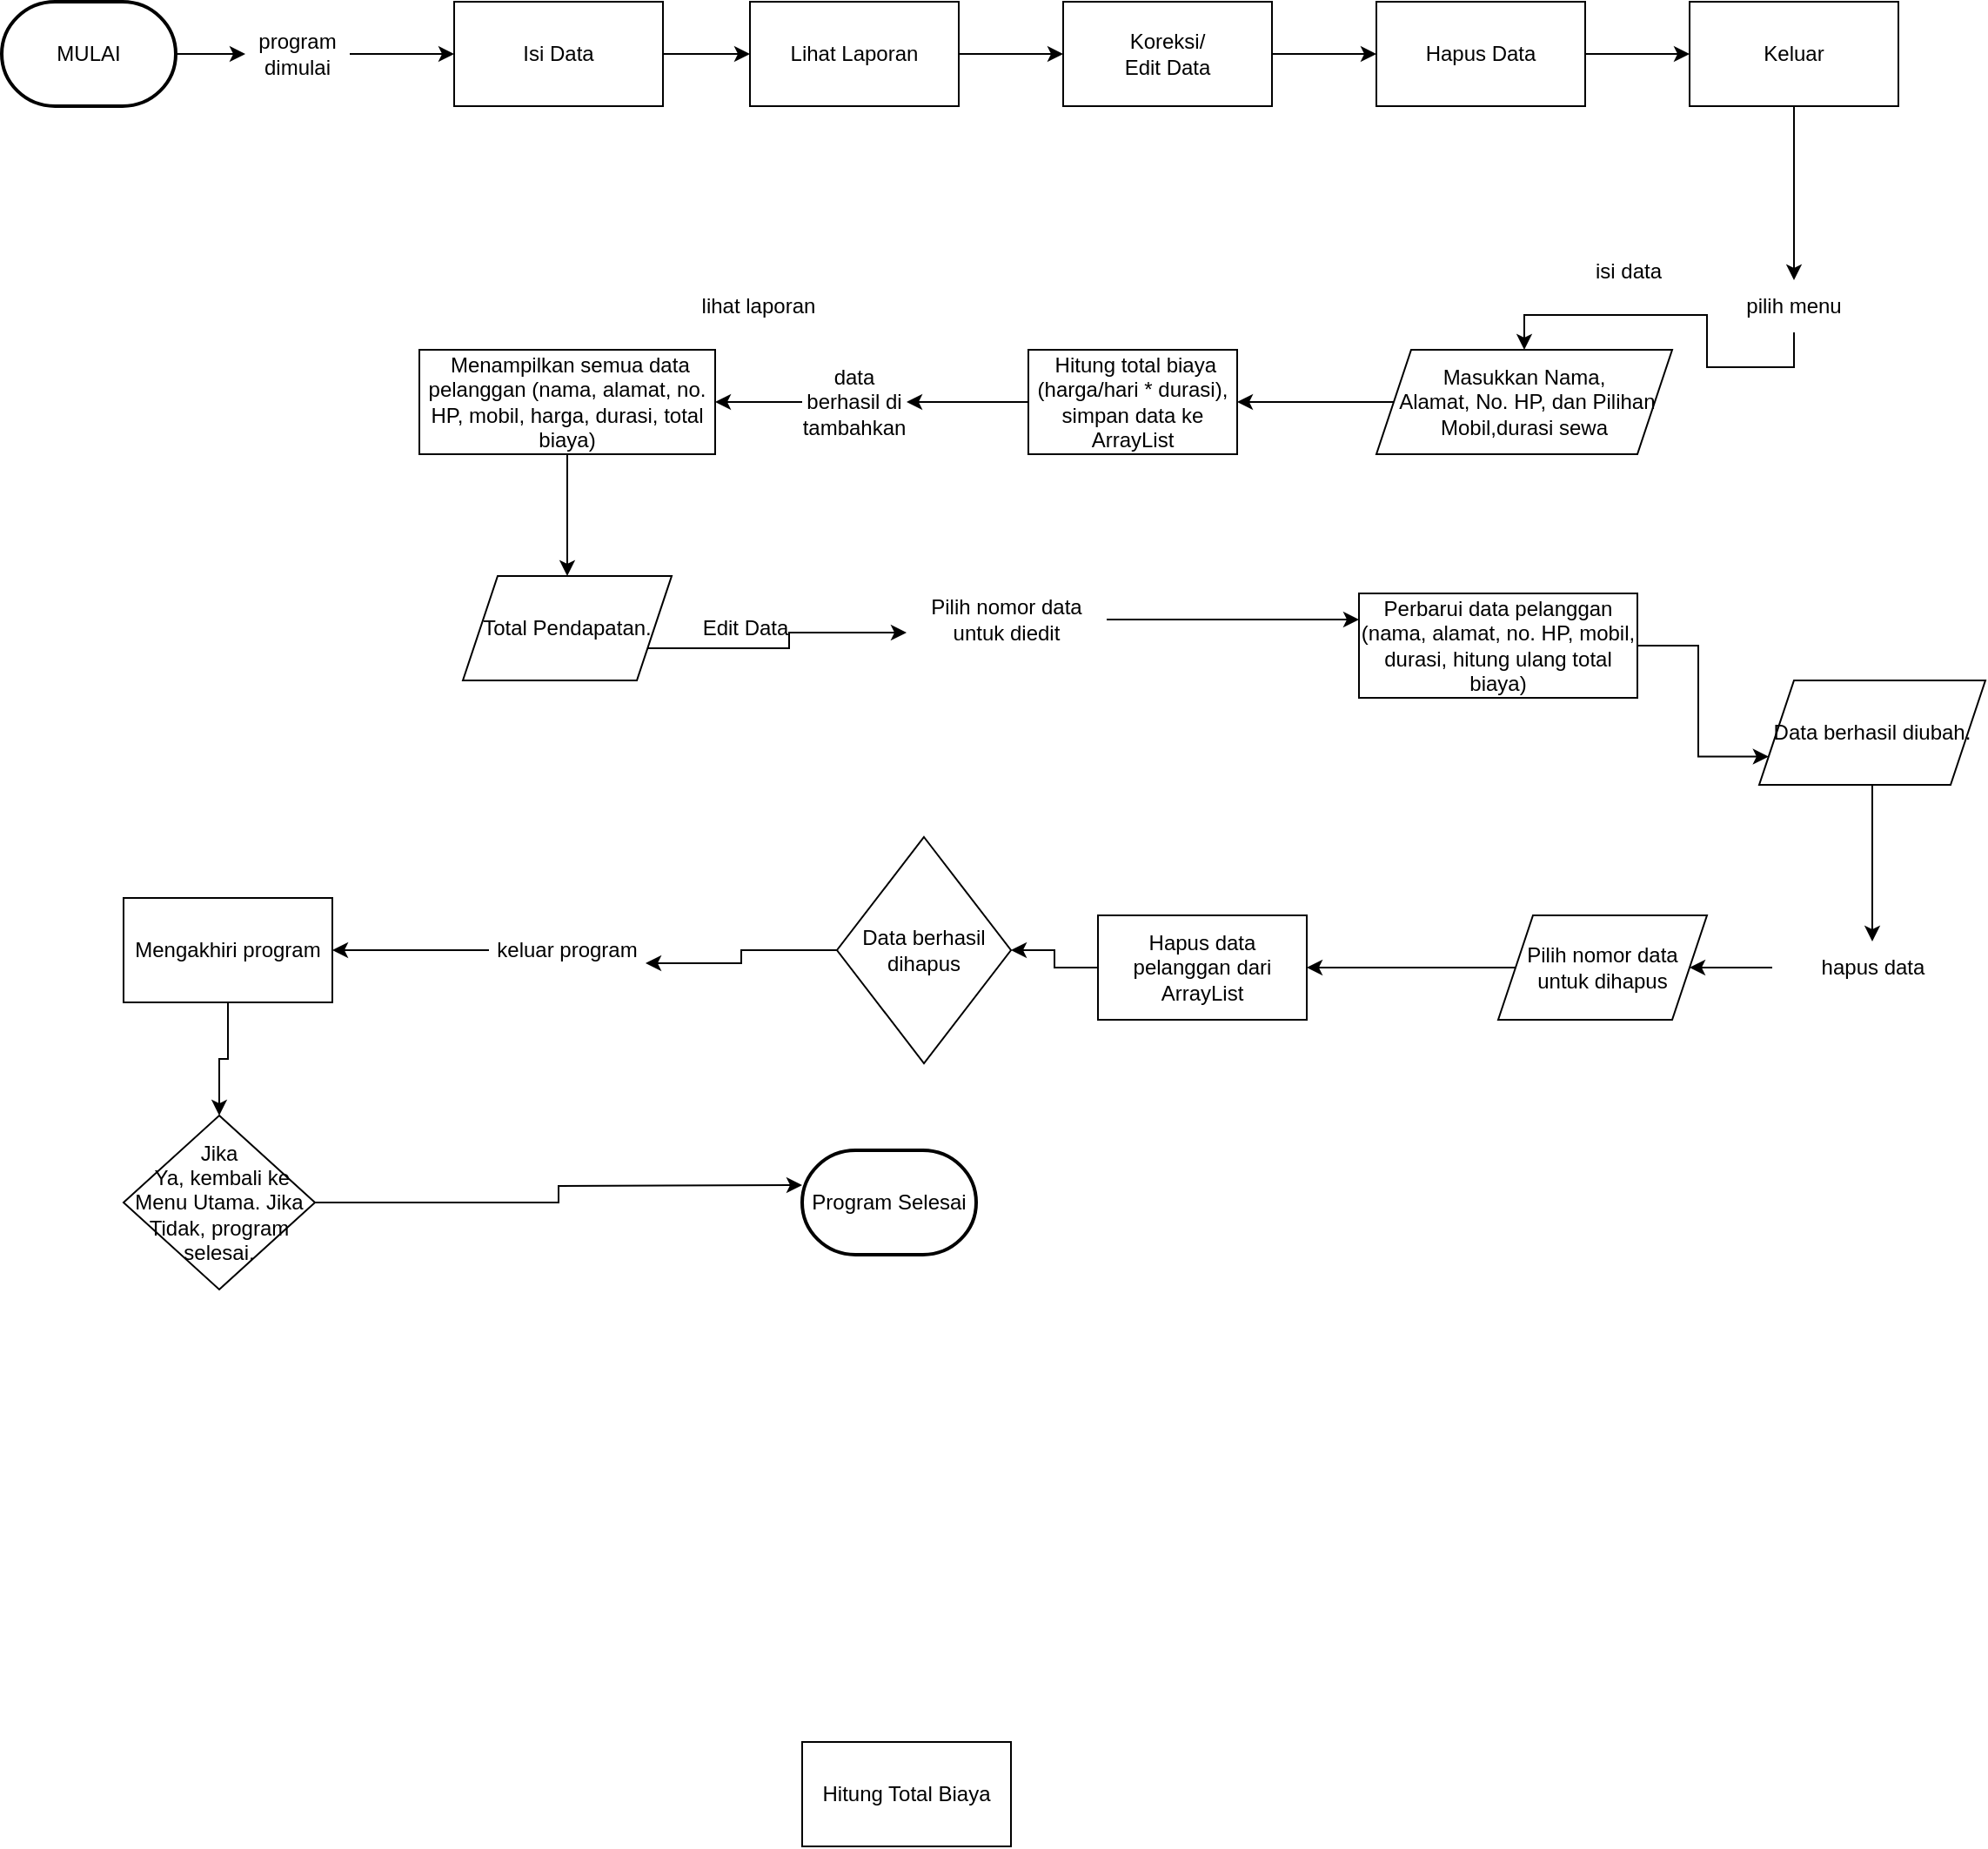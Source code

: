 <mxfile version="26.0.4">
  <diagram name="Page-1" id="HuEoJLhPByWoRtlCQa42">
    <mxGraphModel dx="1771" dy="4163" grid="1" gridSize="10" guides="1" tooltips="1" connect="1" arrows="1" fold="1" page="1" pageScale="1" pageWidth="850" pageHeight="1100" math="0" shadow="0">
      <root>
        <mxCell id="0" />
        <mxCell id="1" parent="0" />
        <mxCell id="LZPv1IESmpOi5-6imQ9H-130" style="edgeStyle=orthogonalEdgeStyle;rounded=0;orthogonalLoop=1;jettySize=auto;html=1;exitX=1;exitY=0.5;exitDx=0;exitDy=0;exitPerimeter=0;" edge="1" parent="1" source="LZPv1IESmpOi5-6imQ9H-109" target="LZPv1IESmpOi5-6imQ9H-129">
          <mxGeometry relative="1" as="geometry" />
        </mxCell>
        <mxCell id="LZPv1IESmpOi5-6imQ9H-109" value="MULAI" style="strokeWidth=2;html=1;shape=mxgraph.flowchart.terminator;whiteSpace=wrap;" vertex="1" parent="1">
          <mxGeometry x="-750" y="-2490" width="100" height="60" as="geometry" />
        </mxCell>
        <mxCell id="LZPv1IESmpOi5-6imQ9H-166" style="edgeStyle=orthogonalEdgeStyle;rounded=0;orthogonalLoop=1;jettySize=auto;html=1;exitX=0;exitY=0.5;exitDx=0;exitDy=0;" edge="1" parent="1" source="LZPv1IESmpOi5-6imQ9H-110" target="LZPv1IESmpOi5-6imQ9H-162">
          <mxGeometry relative="1" as="geometry" />
        </mxCell>
        <mxCell id="LZPv1IESmpOi5-6imQ9H-110" value="Pilih nomor data untuk dihapus" style="shape=parallelogram;perimeter=parallelogramPerimeter;whiteSpace=wrap;html=1;fixedSize=1;" vertex="1" parent="1">
          <mxGeometry x="110" y="-1965" width="120" height="60" as="geometry" />
        </mxCell>
        <mxCell id="LZPv1IESmpOi5-6imQ9H-174" style="edgeStyle=orthogonalEdgeStyle;rounded=0;orthogonalLoop=1;jettySize=auto;html=1;exitX=1;exitY=0.5;exitDx=0;exitDy=0;" edge="1" parent="1" source="LZPv1IESmpOi5-6imQ9H-111">
          <mxGeometry relative="1" as="geometry">
            <mxPoint x="-290" y="-1810" as="targetPoint" />
          </mxGeometry>
        </mxCell>
        <mxCell id="LZPv1IESmpOi5-6imQ9H-111" value="Jika&lt;div&gt;&amp;nbsp;Ya, kembali ke Menu Utama. Jika Tidak, program selesai.&lt;/div&gt;" style="rhombus;whiteSpace=wrap;html=1;" vertex="1" parent="1">
          <mxGeometry x="-680" y="-1850" width="110" height="100" as="geometry" />
        </mxCell>
        <mxCell id="LZPv1IESmpOi5-6imQ9H-170" style="edgeStyle=orthogonalEdgeStyle;rounded=0;orthogonalLoop=1;jettySize=auto;html=1;exitX=0;exitY=0.5;exitDx=0;exitDy=0;entryX=1;entryY=0.75;entryDx=0;entryDy=0;" edge="1" parent="1" source="LZPv1IESmpOi5-6imQ9H-113" target="LZPv1IESmpOi5-6imQ9H-168">
          <mxGeometry relative="1" as="geometry" />
        </mxCell>
        <mxCell id="LZPv1IESmpOi5-6imQ9H-113" value="Data berhasil dihapus" style="rhombus;whiteSpace=wrap;html=1;" vertex="1" parent="1">
          <mxGeometry x="-270" y="-2010" width="100" height="130" as="geometry" />
        </mxCell>
        <mxCell id="LZPv1IESmpOi5-6imQ9H-114" value="Hitung Total Biaya" style="rounded=0;whiteSpace=wrap;html=1;" vertex="1" parent="1">
          <mxGeometry x="-290" y="-1490" width="120" height="60" as="geometry" />
        </mxCell>
        <mxCell id="LZPv1IESmpOi5-6imQ9H-172" style="edgeStyle=orthogonalEdgeStyle;rounded=0;orthogonalLoop=1;jettySize=auto;html=1;exitX=0.5;exitY=1;exitDx=0;exitDy=0;entryX=0.5;entryY=0;entryDx=0;entryDy=0;" edge="1" parent="1" source="LZPv1IESmpOi5-6imQ9H-115" target="LZPv1IESmpOi5-6imQ9H-111">
          <mxGeometry relative="1" as="geometry" />
        </mxCell>
        <mxCell id="LZPv1IESmpOi5-6imQ9H-115" value="Mengakhiri program" style="rounded=0;whiteSpace=wrap;html=1;" vertex="1" parent="1">
          <mxGeometry x="-680" y="-1975" width="120" height="60" as="geometry" />
        </mxCell>
        <mxCell id="LZPv1IESmpOi5-6imQ9H-135" style="edgeStyle=orthogonalEdgeStyle;rounded=0;orthogonalLoop=1;jettySize=auto;html=1;exitX=1;exitY=0.5;exitDx=0;exitDy=0;entryX=0;entryY=0.5;entryDx=0;entryDy=0;" edge="1" parent="1" source="LZPv1IESmpOi5-6imQ9H-116" target="LZPv1IESmpOi5-6imQ9H-128">
          <mxGeometry relative="1" as="geometry" />
        </mxCell>
        <mxCell id="LZPv1IESmpOi5-6imQ9H-116" value="Koreksi/&lt;div&gt;Edit Data&lt;/div&gt;" style="rounded=0;whiteSpace=wrap;html=1;" vertex="1" parent="1">
          <mxGeometry x="-140" y="-2490" width="120" height="60" as="geometry" />
        </mxCell>
        <mxCell id="LZPv1IESmpOi5-6imQ9H-138" style="edgeStyle=orthogonalEdgeStyle;rounded=0;orthogonalLoop=1;jettySize=auto;html=1;exitX=0.5;exitY=1;exitDx=0;exitDy=0;" edge="1" parent="1" source="LZPv1IESmpOi5-6imQ9H-117" target="LZPv1IESmpOi5-6imQ9H-137">
          <mxGeometry relative="1" as="geometry" />
        </mxCell>
        <mxCell id="LZPv1IESmpOi5-6imQ9H-117" value="Keluar" style="rounded=0;whiteSpace=wrap;html=1;" vertex="1" parent="1">
          <mxGeometry x="220" y="-2490" width="120" height="60" as="geometry" />
        </mxCell>
        <mxCell id="LZPv1IESmpOi5-6imQ9H-141" style="edgeStyle=orthogonalEdgeStyle;rounded=0;orthogonalLoop=1;jettySize=auto;html=1;exitX=0;exitY=0.5;exitDx=0;exitDy=0;entryX=1;entryY=0.5;entryDx=0;entryDy=0;" edge="1" parent="1" source="LZPv1IESmpOi5-6imQ9H-119" target="LZPv1IESmpOi5-6imQ9H-140">
          <mxGeometry relative="1" as="geometry" />
        </mxCell>
        <mxCell id="LZPv1IESmpOi5-6imQ9H-119" value="Masukkan Nama,&lt;div&gt;&amp;nbsp;Alamat, No. HP, dan Pilihan Mobil,durasi sewa&lt;/div&gt;" style="shape=parallelogram;perimeter=parallelogramPerimeter;whiteSpace=wrap;html=1;fixedSize=1;" vertex="1" parent="1">
          <mxGeometry x="40" y="-2290" width="170" height="60" as="geometry" />
        </mxCell>
        <mxCell id="LZPv1IESmpOi5-6imQ9H-133" style="edgeStyle=orthogonalEdgeStyle;rounded=0;orthogonalLoop=1;jettySize=auto;html=1;exitX=1;exitY=0.5;exitDx=0;exitDy=0;" edge="1" parent="1" source="LZPv1IESmpOi5-6imQ9H-125" target="LZPv1IESmpOi5-6imQ9H-126">
          <mxGeometry relative="1" as="geometry" />
        </mxCell>
        <mxCell id="LZPv1IESmpOi5-6imQ9H-125" value="Isi Data" style="rounded=0;whiteSpace=wrap;html=1;" vertex="1" parent="1">
          <mxGeometry x="-490" y="-2490" width="120" height="60" as="geometry" />
        </mxCell>
        <mxCell id="LZPv1IESmpOi5-6imQ9H-134" style="edgeStyle=orthogonalEdgeStyle;rounded=0;orthogonalLoop=1;jettySize=auto;html=1;exitX=1;exitY=0.5;exitDx=0;exitDy=0;" edge="1" parent="1" source="LZPv1IESmpOi5-6imQ9H-126" target="LZPv1IESmpOi5-6imQ9H-116">
          <mxGeometry relative="1" as="geometry" />
        </mxCell>
        <mxCell id="LZPv1IESmpOi5-6imQ9H-126" value="Lihat Laporan" style="rounded=0;whiteSpace=wrap;html=1;" vertex="1" parent="1">
          <mxGeometry x="-320" y="-2490" width="120" height="60" as="geometry" />
        </mxCell>
        <mxCell id="LZPv1IESmpOi5-6imQ9H-136" style="edgeStyle=orthogonalEdgeStyle;rounded=0;orthogonalLoop=1;jettySize=auto;html=1;exitX=1;exitY=0.5;exitDx=0;exitDy=0;entryX=0;entryY=0.5;entryDx=0;entryDy=0;" edge="1" parent="1" source="LZPv1IESmpOi5-6imQ9H-128" target="LZPv1IESmpOi5-6imQ9H-117">
          <mxGeometry relative="1" as="geometry" />
        </mxCell>
        <mxCell id="LZPv1IESmpOi5-6imQ9H-128" value="Hapus Data" style="rounded=0;whiteSpace=wrap;html=1;" vertex="1" parent="1">
          <mxGeometry x="40" y="-2490" width="120" height="60" as="geometry" />
        </mxCell>
        <mxCell id="LZPv1IESmpOi5-6imQ9H-132" style="edgeStyle=orthogonalEdgeStyle;rounded=0;orthogonalLoop=1;jettySize=auto;html=1;exitX=1;exitY=0.5;exitDx=0;exitDy=0;entryX=0;entryY=0.5;entryDx=0;entryDy=0;" edge="1" parent="1" source="LZPv1IESmpOi5-6imQ9H-129" target="LZPv1IESmpOi5-6imQ9H-125">
          <mxGeometry relative="1" as="geometry" />
        </mxCell>
        <mxCell id="LZPv1IESmpOi5-6imQ9H-129" value="program dimulai" style="text;html=1;align=center;verticalAlign=middle;whiteSpace=wrap;rounded=0;" vertex="1" parent="1">
          <mxGeometry x="-610" y="-2475" width="60" height="30" as="geometry" />
        </mxCell>
        <mxCell id="LZPv1IESmpOi5-6imQ9H-139" style="edgeStyle=orthogonalEdgeStyle;rounded=0;orthogonalLoop=1;jettySize=auto;html=1;exitX=0.5;exitY=1;exitDx=0;exitDy=0;" edge="1" parent="1" source="LZPv1IESmpOi5-6imQ9H-137" target="LZPv1IESmpOi5-6imQ9H-119">
          <mxGeometry relative="1" as="geometry">
            <mxPoint x="220" y="-2240" as="targetPoint" />
          </mxGeometry>
        </mxCell>
        <mxCell id="LZPv1IESmpOi5-6imQ9H-137" value="pilih menu" style="text;html=1;align=center;verticalAlign=middle;whiteSpace=wrap;rounded=0;" vertex="1" parent="1">
          <mxGeometry x="250" y="-2330" width="60" height="30" as="geometry" />
        </mxCell>
        <mxCell id="LZPv1IESmpOi5-6imQ9H-144" style="edgeStyle=orthogonalEdgeStyle;rounded=0;orthogonalLoop=1;jettySize=auto;html=1;exitX=0;exitY=0.5;exitDx=0;exitDy=0;entryX=1;entryY=0.5;entryDx=0;entryDy=0;" edge="1" parent="1" source="LZPv1IESmpOi5-6imQ9H-140" target="LZPv1IESmpOi5-6imQ9H-142">
          <mxGeometry relative="1" as="geometry" />
        </mxCell>
        <mxCell id="LZPv1IESmpOi5-6imQ9H-140" value="&amp;nbsp;Hitung total biaya (harga/hari * durasi), simpan data ke ArrayList" style="rounded=0;whiteSpace=wrap;html=1;" vertex="1" parent="1">
          <mxGeometry x="-160" y="-2290" width="120" height="60" as="geometry" />
        </mxCell>
        <mxCell id="LZPv1IESmpOi5-6imQ9H-143" style="edgeStyle=orthogonalEdgeStyle;rounded=0;orthogonalLoop=1;jettySize=auto;html=1;exitX=0;exitY=0.5;exitDx=0;exitDy=0;" edge="1" parent="1" source="LZPv1IESmpOi5-6imQ9H-142">
          <mxGeometry relative="1" as="geometry">
            <mxPoint x="-340" y="-2260" as="targetPoint" />
          </mxGeometry>
        </mxCell>
        <mxCell id="LZPv1IESmpOi5-6imQ9H-142" value="data berhasil di tambahkan" style="text;html=1;align=center;verticalAlign=middle;whiteSpace=wrap;rounded=0;" vertex="1" parent="1">
          <mxGeometry x="-290" y="-2275" width="60" height="30" as="geometry" />
        </mxCell>
        <mxCell id="LZPv1IESmpOi5-6imQ9H-150" style="edgeStyle=orthogonalEdgeStyle;rounded=0;orthogonalLoop=1;jettySize=auto;html=1;exitX=0.5;exitY=1;exitDx=0;exitDy=0;" edge="1" parent="1" source="LZPv1IESmpOi5-6imQ9H-145">
          <mxGeometry relative="1" as="geometry">
            <mxPoint x="-425" y="-2160" as="targetPoint" />
          </mxGeometry>
        </mxCell>
        <mxCell id="LZPv1IESmpOi5-6imQ9H-145" value="&amp;nbsp;Menampilkan semua data pelanggan (nama, alamat, no. HP, mobil, harga, durasi, total biaya)" style="rounded=0;whiteSpace=wrap;html=1;" vertex="1" parent="1">
          <mxGeometry x="-510" y="-2290" width="170" height="60" as="geometry" />
        </mxCell>
        <mxCell id="LZPv1IESmpOi5-6imQ9H-146" value="lihat laporan" style="text;html=1;align=center;verticalAlign=middle;whiteSpace=wrap;rounded=0;" vertex="1" parent="1">
          <mxGeometry x="-370" y="-2330" width="110" height="30" as="geometry" />
        </mxCell>
        <mxCell id="LZPv1IESmpOi5-6imQ9H-147" value="isi data" style="text;html=1;align=center;verticalAlign=middle;whiteSpace=wrap;rounded=0;" vertex="1" parent="1">
          <mxGeometry x="130" y="-2350" width="110" height="30" as="geometry" />
        </mxCell>
        <mxCell id="LZPv1IESmpOi5-6imQ9H-165" style="edgeStyle=orthogonalEdgeStyle;rounded=0;orthogonalLoop=1;jettySize=auto;html=1;exitX=0;exitY=0.5;exitDx=0;exitDy=0;" edge="1" parent="1" source="LZPv1IESmpOi5-6imQ9H-148" target="LZPv1IESmpOi5-6imQ9H-110">
          <mxGeometry relative="1" as="geometry" />
        </mxCell>
        <mxCell id="LZPv1IESmpOi5-6imQ9H-148" value="hapus data" style="text;html=1;align=center;verticalAlign=middle;whiteSpace=wrap;rounded=0;" vertex="1" parent="1">
          <mxGeometry x="267.5" y="-1950" width="115" height="30" as="geometry" />
        </mxCell>
        <mxCell id="LZPv1IESmpOi5-6imQ9H-155" style="edgeStyle=orthogonalEdgeStyle;rounded=0;orthogonalLoop=1;jettySize=auto;html=1;exitX=1;exitY=0.5;exitDx=0;exitDy=0;entryX=0;entryY=0.25;entryDx=0;entryDy=0;" edge="1" parent="1" source="LZPv1IESmpOi5-6imQ9H-151" target="LZPv1IESmpOi5-6imQ9H-154">
          <mxGeometry relative="1" as="geometry" />
        </mxCell>
        <mxCell id="LZPv1IESmpOi5-6imQ9H-151" value="Pilih nomor data untuk diedit" style="text;html=1;align=center;verticalAlign=middle;whiteSpace=wrap;rounded=0;" vertex="1" parent="1">
          <mxGeometry x="-230" y="-2150" width="115" height="30" as="geometry" />
        </mxCell>
        <mxCell id="LZPv1IESmpOi5-6imQ9H-153" value="Edit Data" style="text;html=1;align=center;verticalAlign=middle;whiteSpace=wrap;rounded=0;" vertex="1" parent="1">
          <mxGeometry x="-380" y="-2145" width="115" height="30" as="geometry" />
        </mxCell>
        <mxCell id="LZPv1IESmpOi5-6imQ9H-157" style="edgeStyle=orthogonalEdgeStyle;rounded=0;orthogonalLoop=1;jettySize=auto;html=1;exitX=1;exitY=0.5;exitDx=0;exitDy=0;entryX=0;entryY=0.75;entryDx=0;entryDy=0;" edge="1" parent="1" source="LZPv1IESmpOi5-6imQ9H-154" target="LZPv1IESmpOi5-6imQ9H-160">
          <mxGeometry relative="1" as="geometry">
            <mxPoint x="280" y="-2130" as="targetPoint" />
          </mxGeometry>
        </mxCell>
        <mxCell id="LZPv1IESmpOi5-6imQ9H-154" value="Perbarui data pelanggan (nama, alamat, no. HP, mobil, durasi, hitung ulang total biaya)" style="rounded=0;whiteSpace=wrap;html=1;" vertex="1" parent="1">
          <mxGeometry x="30" y="-2150" width="160" height="60" as="geometry" />
        </mxCell>
        <mxCell id="LZPv1IESmpOi5-6imQ9H-159" style="edgeStyle=orthogonalEdgeStyle;rounded=0;orthogonalLoop=1;jettySize=auto;html=1;exitX=1;exitY=0.75;exitDx=0;exitDy=0;entryX=0;entryY=0.75;entryDx=0;entryDy=0;" edge="1" parent="1" source="LZPv1IESmpOi5-6imQ9H-158" target="LZPv1IESmpOi5-6imQ9H-151">
          <mxGeometry relative="1" as="geometry" />
        </mxCell>
        <mxCell id="LZPv1IESmpOi5-6imQ9H-158" value="Total Pendapatan." style="shape=parallelogram;perimeter=parallelogramPerimeter;whiteSpace=wrap;html=1;fixedSize=1;" vertex="1" parent="1">
          <mxGeometry x="-485" y="-2160" width="120" height="60" as="geometry" />
        </mxCell>
        <mxCell id="LZPv1IESmpOi5-6imQ9H-161" style="edgeStyle=orthogonalEdgeStyle;rounded=0;orthogonalLoop=1;jettySize=auto;html=1;exitX=0.5;exitY=1;exitDx=0;exitDy=0;" edge="1" parent="1" source="LZPv1IESmpOi5-6imQ9H-160" target="LZPv1IESmpOi5-6imQ9H-148">
          <mxGeometry relative="1" as="geometry" />
        </mxCell>
        <mxCell id="LZPv1IESmpOi5-6imQ9H-160" value="Data berhasil diubah." style="shape=parallelogram;perimeter=parallelogramPerimeter;whiteSpace=wrap;html=1;fixedSize=1;" vertex="1" parent="1">
          <mxGeometry x="260" y="-2100" width="130" height="60" as="geometry" />
        </mxCell>
        <mxCell id="LZPv1IESmpOi5-6imQ9H-167" style="edgeStyle=orthogonalEdgeStyle;rounded=0;orthogonalLoop=1;jettySize=auto;html=1;exitX=0;exitY=0.5;exitDx=0;exitDy=0;" edge="1" parent="1" source="LZPv1IESmpOi5-6imQ9H-162" target="LZPv1IESmpOi5-6imQ9H-113">
          <mxGeometry relative="1" as="geometry" />
        </mxCell>
        <mxCell id="LZPv1IESmpOi5-6imQ9H-162" value="Hapus data pelanggan dari ArrayList" style="rounded=0;whiteSpace=wrap;html=1;" vertex="1" parent="1">
          <mxGeometry x="-120" y="-1965" width="120" height="60" as="geometry" />
        </mxCell>
        <mxCell id="LZPv1IESmpOi5-6imQ9H-171" style="edgeStyle=orthogonalEdgeStyle;rounded=0;orthogonalLoop=1;jettySize=auto;html=1;exitX=0;exitY=0.5;exitDx=0;exitDy=0;entryX=1;entryY=0.5;entryDx=0;entryDy=0;" edge="1" parent="1" source="LZPv1IESmpOi5-6imQ9H-168" target="LZPv1IESmpOi5-6imQ9H-115">
          <mxGeometry relative="1" as="geometry" />
        </mxCell>
        <mxCell id="LZPv1IESmpOi5-6imQ9H-168" value="keluar program" style="text;html=1;align=center;verticalAlign=middle;whiteSpace=wrap;rounded=0;" vertex="1" parent="1">
          <mxGeometry x="-470" y="-1960" width="90" height="30" as="geometry" />
        </mxCell>
        <mxCell id="LZPv1IESmpOi5-6imQ9H-173" value="Program Selesai" style="strokeWidth=2;html=1;shape=mxgraph.flowchart.terminator;whiteSpace=wrap;" vertex="1" parent="1">
          <mxGeometry x="-290" y="-1830" width="100" height="60" as="geometry" />
        </mxCell>
      </root>
    </mxGraphModel>
  </diagram>
</mxfile>
